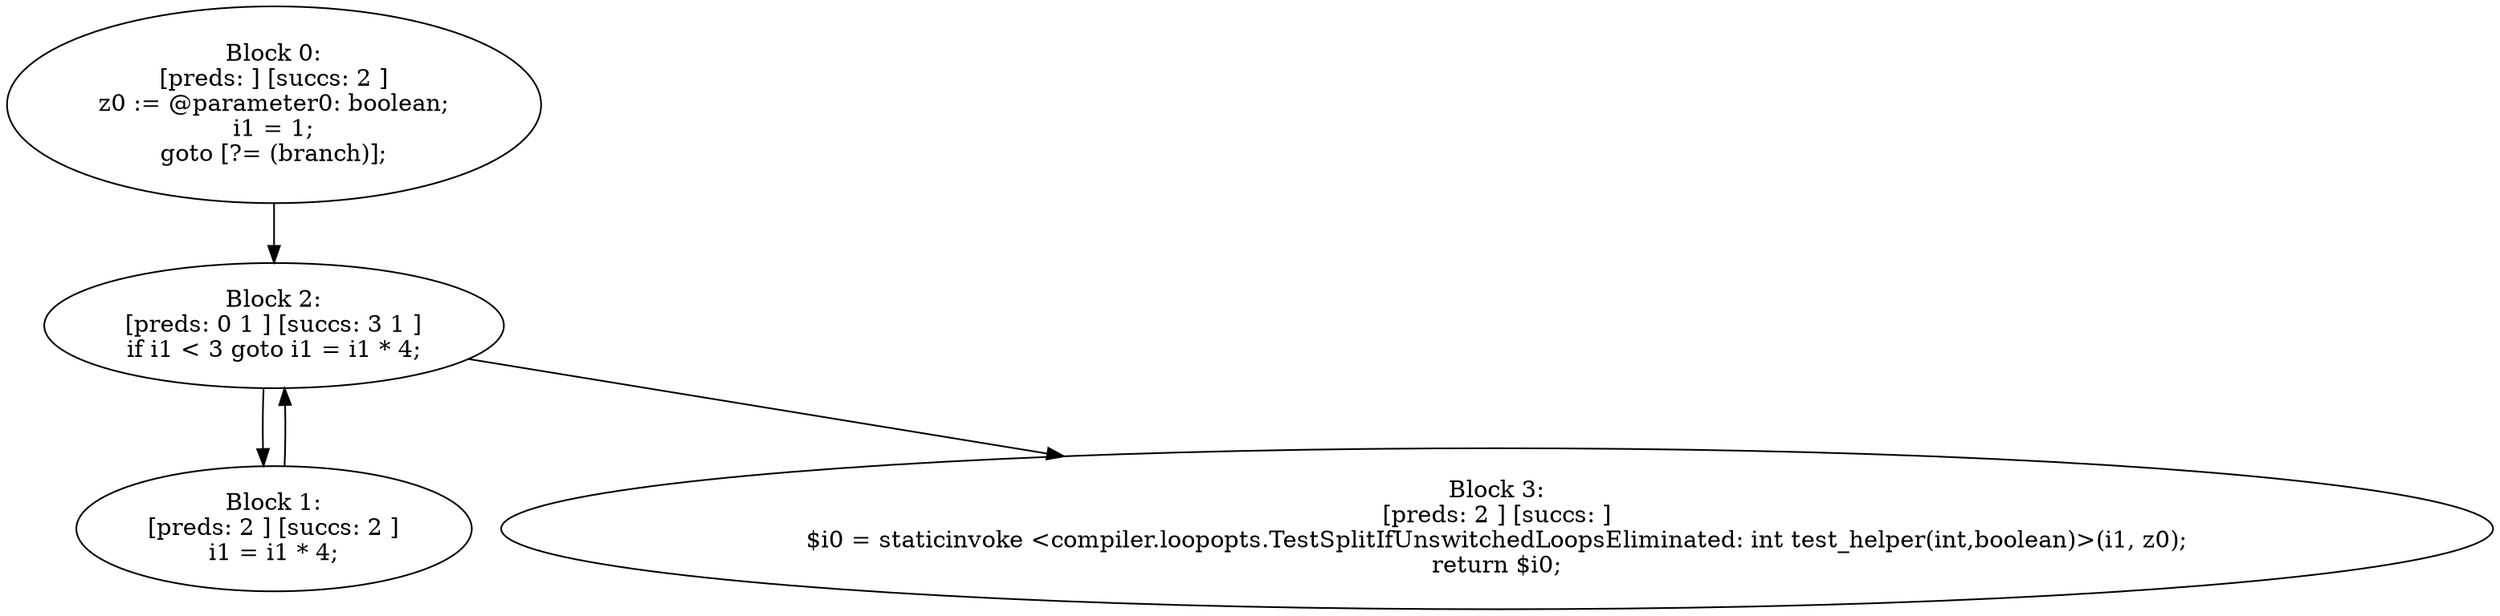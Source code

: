 digraph "unitGraph" {
    "Block 0:
[preds: ] [succs: 2 ]
z0 := @parameter0: boolean;
i1 = 1;
goto [?= (branch)];
"
    "Block 1:
[preds: 2 ] [succs: 2 ]
i1 = i1 * 4;
"
    "Block 2:
[preds: 0 1 ] [succs: 3 1 ]
if i1 < 3 goto i1 = i1 * 4;
"
    "Block 3:
[preds: 2 ] [succs: ]
$i0 = staticinvoke <compiler.loopopts.TestSplitIfUnswitchedLoopsEliminated: int test_helper(int,boolean)>(i1, z0);
return $i0;
"
    "Block 0:
[preds: ] [succs: 2 ]
z0 := @parameter0: boolean;
i1 = 1;
goto [?= (branch)];
"->"Block 2:
[preds: 0 1 ] [succs: 3 1 ]
if i1 < 3 goto i1 = i1 * 4;
";
    "Block 1:
[preds: 2 ] [succs: 2 ]
i1 = i1 * 4;
"->"Block 2:
[preds: 0 1 ] [succs: 3 1 ]
if i1 < 3 goto i1 = i1 * 4;
";
    "Block 2:
[preds: 0 1 ] [succs: 3 1 ]
if i1 < 3 goto i1 = i1 * 4;
"->"Block 3:
[preds: 2 ] [succs: ]
$i0 = staticinvoke <compiler.loopopts.TestSplitIfUnswitchedLoopsEliminated: int test_helper(int,boolean)>(i1, z0);
return $i0;
";
    "Block 2:
[preds: 0 1 ] [succs: 3 1 ]
if i1 < 3 goto i1 = i1 * 4;
"->"Block 1:
[preds: 2 ] [succs: 2 ]
i1 = i1 * 4;
";
}
